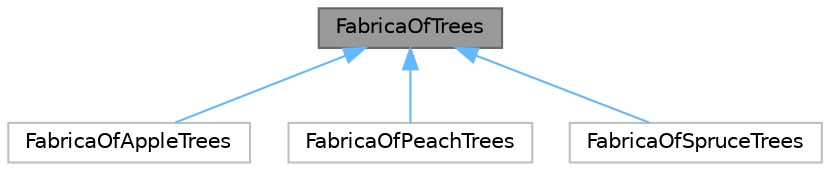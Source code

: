 digraph "FabricaOfTrees"
{
 // LATEX_PDF_SIZE
  bgcolor="transparent";
  edge [fontname=Helvetica,fontsize=10,labelfontname=Helvetica,labelfontsize=10];
  node [fontname=Helvetica,fontsize=10,shape=box,height=0.2,width=0.4];
  Node1 [id="Node000001",label="FabricaOfTrees",height=0.2,width=0.4,color="gray40", fillcolor="grey60", style="filled", fontcolor="black",tooltip="файл содержит абстрактный класс FabricaOfTrees и три класса наследника классы FabricaOfTrees и его на..."];
  Node1 -> Node2 [id="edge1_Node000001_Node000002",dir="back",color="steelblue1",style="solid",tooltip=" "];
  Node2 [id="Node000002",label="FabricaOfAppleTrees",height=0.2,width=0.4,color="grey75", fillcolor="white", style="filled",URL="$class_fabrica_of_apple_trees.html",tooltip=" "];
  Node1 -> Node3 [id="edge2_Node000001_Node000003",dir="back",color="steelblue1",style="solid",tooltip=" "];
  Node3 [id="Node000003",label="FabricaOfPeachTrees",height=0.2,width=0.4,color="grey75", fillcolor="white", style="filled",URL="$class_fabrica_of_peach_trees.html",tooltip=" "];
  Node1 -> Node4 [id="edge3_Node000001_Node000004",dir="back",color="steelblue1",style="solid",tooltip=" "];
  Node4 [id="Node000004",label="FabricaOfSpruceTrees",height=0.2,width=0.4,color="grey75", fillcolor="white", style="filled",URL="$class_fabrica_of_spruce_trees.html",tooltip=" "];
}
